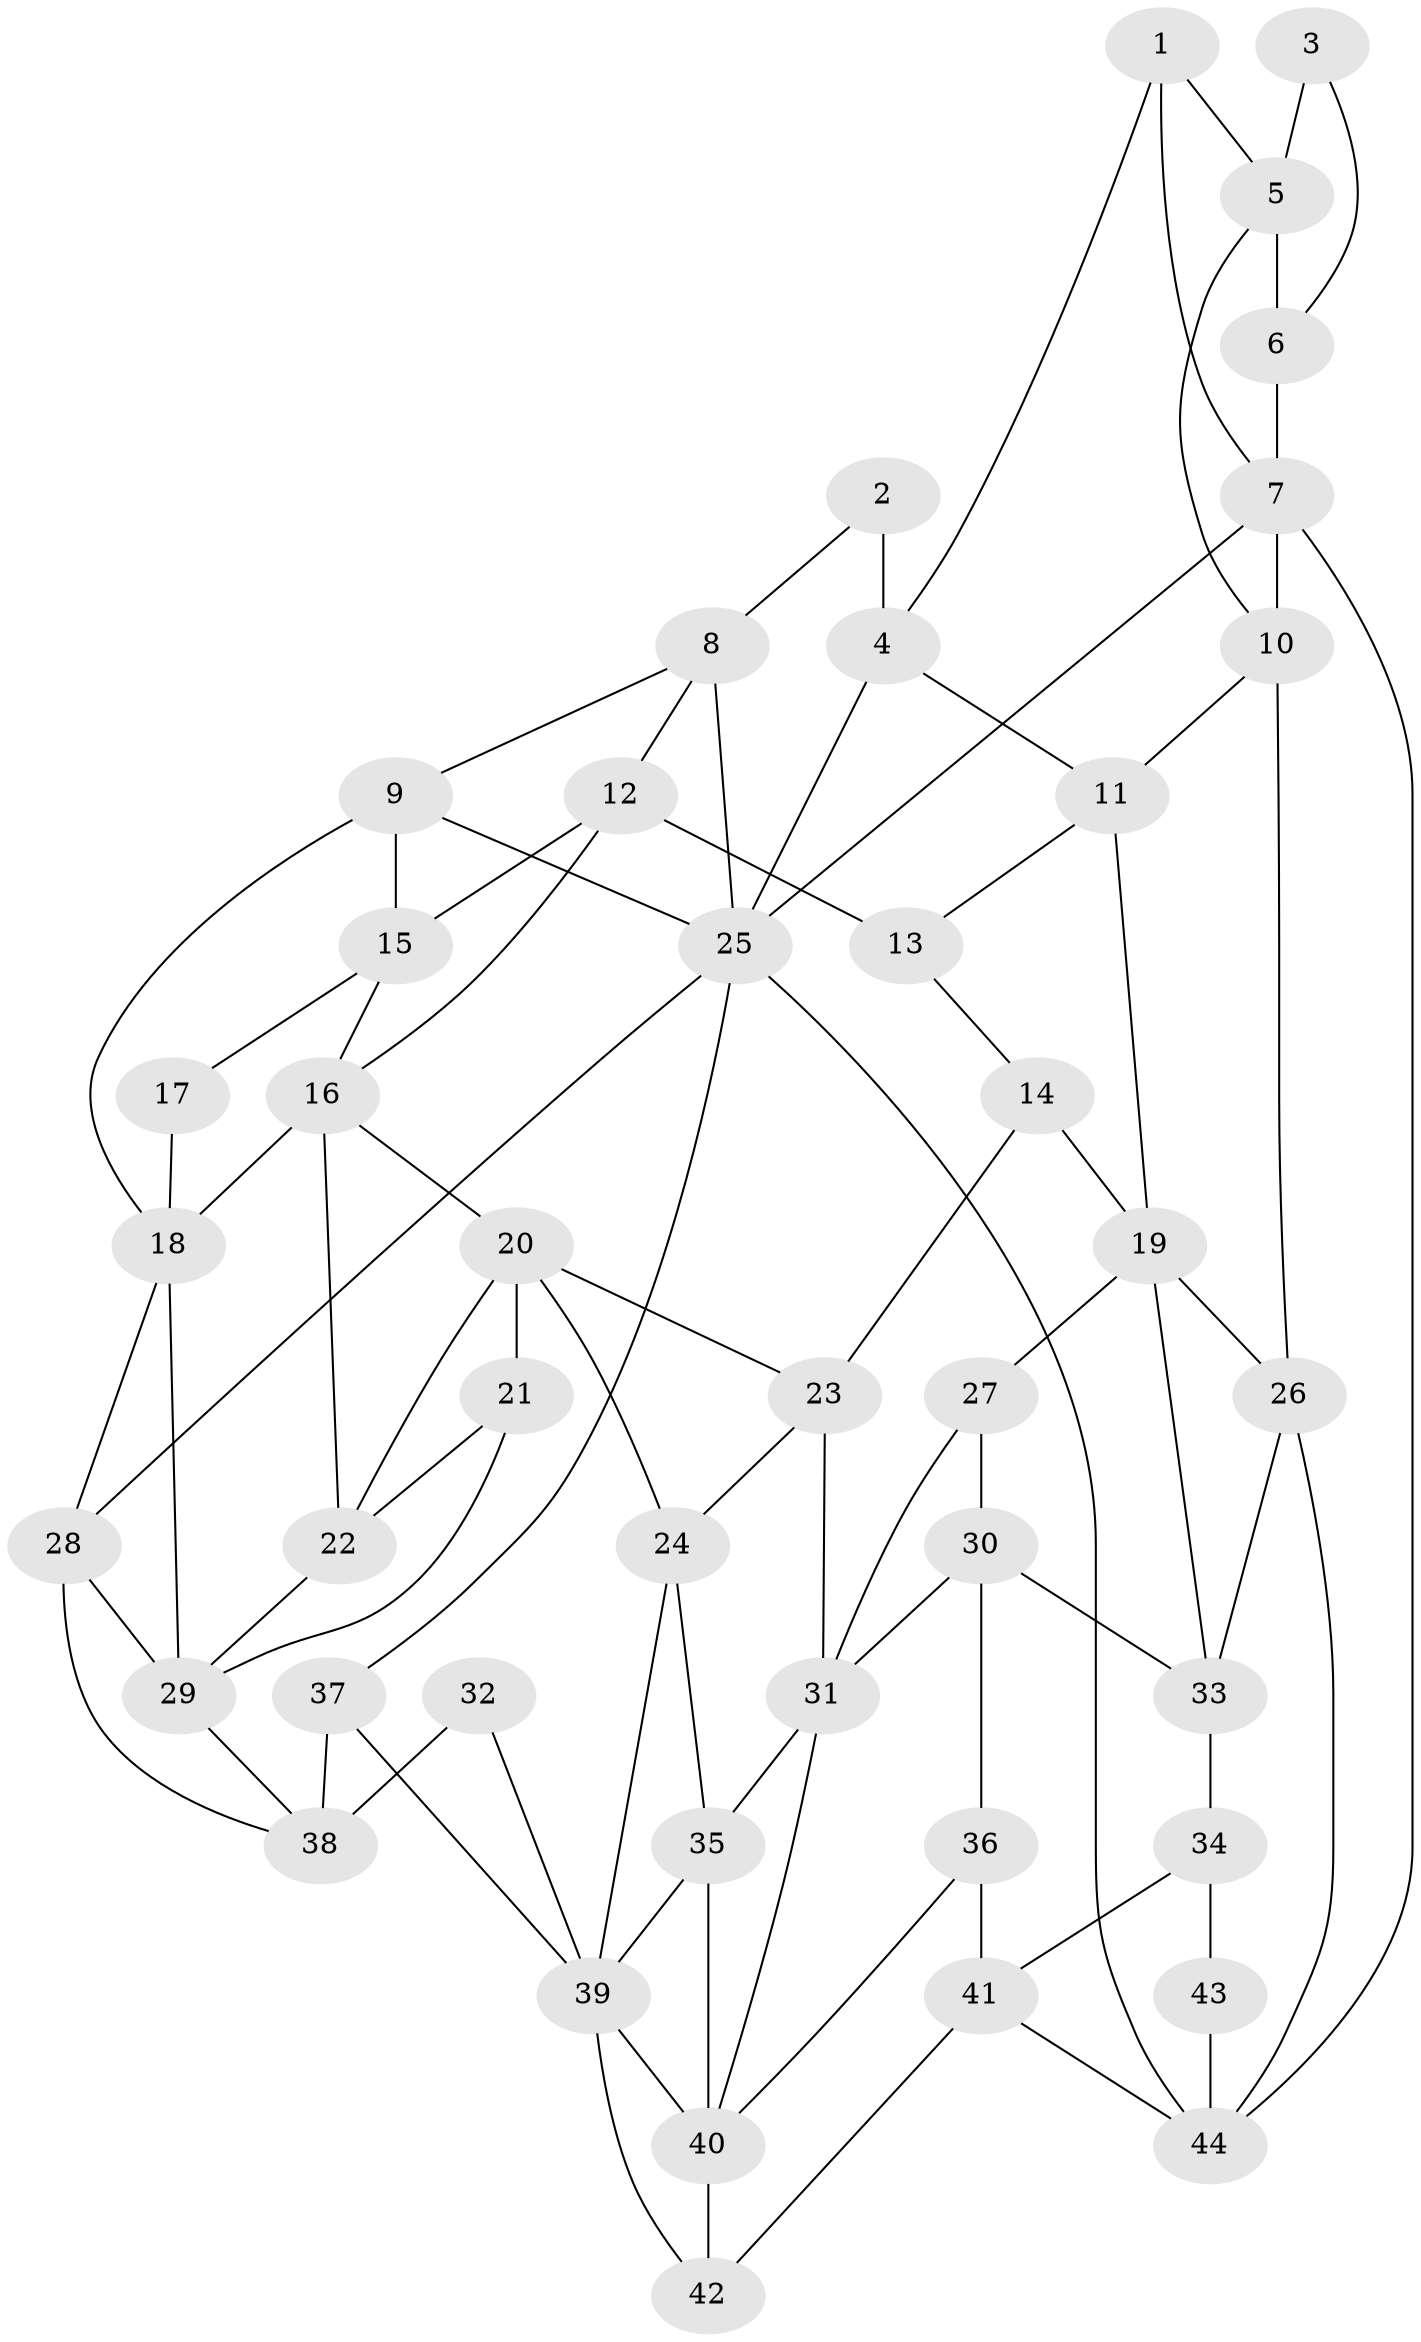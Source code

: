 // original degree distribution, {3: 0.02054794520547945, 6: 0.21232876712328766, 4: 0.21232876712328766, 5: 0.5547945205479452}
// Generated by graph-tools (version 1.1) at 2025/38/03/04/25 23:38:37]
// undirected, 44 vertices, 85 edges
graph export_dot {
  node [color=gray90,style=filled];
  1;
  2;
  3;
  4;
  5;
  6;
  7;
  8;
  9;
  10;
  11;
  12;
  13;
  14;
  15;
  16;
  17;
  18;
  19;
  20;
  21;
  22;
  23;
  24;
  25;
  26;
  27;
  28;
  29;
  30;
  31;
  32;
  33;
  34;
  35;
  36;
  37;
  38;
  39;
  40;
  41;
  42;
  43;
  44;
  1 -- 4 [weight=1.0];
  1 -- 5 [weight=2.0];
  1 -- 7 [weight=1.0];
  2 -- 4 [weight=2.0];
  2 -- 8 [weight=1.0];
  3 -- 5 [weight=2.0];
  3 -- 6 [weight=1.0];
  4 -- 11 [weight=2.0];
  4 -- 25 [weight=1.0];
  5 -- 6 [weight=1.0];
  5 -- 10 [weight=1.0];
  6 -- 7 [weight=2.0];
  7 -- 10 [weight=2.0];
  7 -- 25 [weight=1.0];
  7 -- 44 [weight=1.0];
  8 -- 9 [weight=1.0];
  8 -- 12 [weight=1.0];
  8 -- 25 [weight=1.0];
  9 -- 15 [weight=2.0];
  9 -- 18 [weight=1.0];
  9 -- 25 [weight=1.0];
  10 -- 11 [weight=1.0];
  10 -- 26 [weight=2.0];
  11 -- 13 [weight=1.0];
  11 -- 19 [weight=1.0];
  12 -- 13 [weight=2.0];
  12 -- 15 [weight=1.0];
  12 -- 16 [weight=1.0];
  13 -- 14 [weight=1.0];
  14 -- 19 [weight=1.0];
  14 -- 23 [weight=1.0];
  15 -- 16 [weight=1.0];
  15 -- 17 [weight=1.0];
  16 -- 18 [weight=1.0];
  16 -- 20 [weight=1.0];
  16 -- 22 [weight=1.0];
  17 -- 18 [weight=2.0];
  18 -- 28 [weight=1.0];
  18 -- 29 [weight=1.0];
  19 -- 26 [weight=1.0];
  19 -- 27 [weight=2.0];
  19 -- 33 [weight=1.0];
  20 -- 21 [weight=1.0];
  20 -- 22 [weight=1.0];
  20 -- 23 [weight=1.0];
  20 -- 24 [weight=1.0];
  21 -- 22 [weight=1.0];
  21 -- 29 [weight=1.0];
  22 -- 29 [weight=1.0];
  23 -- 24 [weight=1.0];
  23 -- 31 [weight=1.0];
  24 -- 35 [weight=1.0];
  24 -- 39 [weight=1.0];
  25 -- 28 [weight=1.0];
  25 -- 37 [weight=1.0];
  25 -- 44 [weight=1.0];
  26 -- 33 [weight=1.0];
  26 -- 44 [weight=1.0];
  27 -- 30 [weight=1.0];
  27 -- 31 [weight=1.0];
  28 -- 29 [weight=1.0];
  28 -- 38 [weight=1.0];
  29 -- 38 [weight=1.0];
  30 -- 31 [weight=1.0];
  30 -- 33 [weight=1.0];
  30 -- 36 [weight=2.0];
  31 -- 35 [weight=1.0];
  31 -- 40 [weight=1.0];
  32 -- 38 [weight=2.0];
  32 -- 39 [weight=1.0];
  33 -- 34 [weight=1.0];
  34 -- 41 [weight=1.0];
  34 -- 43 [weight=1.0];
  35 -- 39 [weight=1.0];
  35 -- 40 [weight=3.0];
  36 -- 40 [weight=1.0];
  36 -- 41 [weight=2.0];
  37 -- 38 [weight=2.0];
  37 -- 39 [weight=1.0];
  39 -- 40 [weight=1.0];
  39 -- 42 [weight=1.0];
  40 -- 42 [weight=1.0];
  41 -- 42 [weight=1.0];
  41 -- 44 [weight=2.0];
  43 -- 44 [weight=3.0];
}
